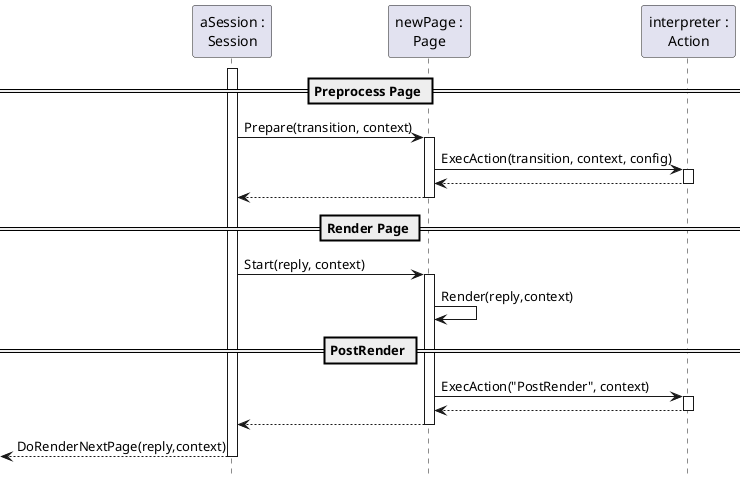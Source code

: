 @startuml
hide footbox
participant "aSession :\nSession" as S
participant "newPage :\nPage" as P1
participant "interpreter :\nAction" as A

 activate S
 == Preprocess Page ==
 S->P1: Prepare(transition, context)
 activate P1
  P1->A: ExecAction(transition, context, config)
  activate A
  P1<--A
  deactivate A
 S<--P1
 deactivate P1

 == Render Page ==
 S->P1: Start(reply, context)
 activate P1
  P1->P1: Render(reply,context)
 == PostRender ==
  P1->A: ExecAction("PostRender", context)
  activate A
  P1<--A
  deactivate A
 S<--P1
 deactivate P1

[<--S: DoRenderNextPage(reply,context)
deactivate S
@enduml